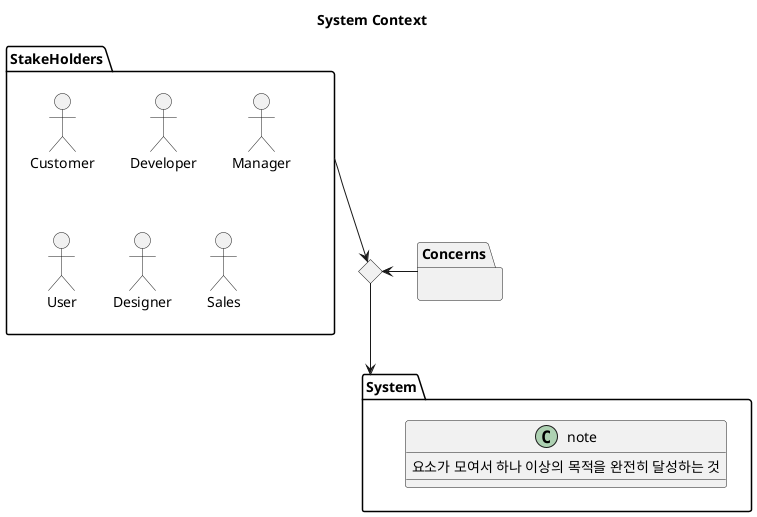 @startuml
allowmixing
title "System Context"
diamond dia
package StakeHolders as sh {
  actor "Customer" as cstr
  actor "Developer" as dev
  actor "Manager" as man
  actor "User" as usr
  actor "Designer" as dsn
  actor "Sales" as sls
'   component "User UI" as userui
}
package System as sys {
    note : 요소가 모여서 하나 이상의 목적을 완전히 달성하는 것
'   interface "UI AJAX Ops" as uiajax
'   component "Request Translation" as uirequests
'   component "Backend Requests" as uibackend
'   uiajax -down-> uirequests
'   uirequests -down-> uibackend  
}
package Concerns as cc {
'   component "User UI" as userui
}
sh -d-> dia
dia -d-> sys
cc -l-> dia  
@enduml